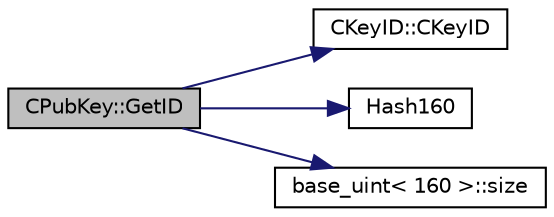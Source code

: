 digraph "CPubKey::GetID"
{
  edge [fontname="Helvetica",fontsize="10",labelfontname="Helvetica",labelfontsize="10"];
  node [fontname="Helvetica",fontsize="10",shape=record];
  rankdir="LR";
  Node161 [label="CPubKey::GetID",height=0.2,width=0.4,color="black", fillcolor="grey75", style="filled", fontcolor="black"];
  Node161 -> Node162 [color="midnightblue",fontsize="10",style="solid",fontname="Helvetica"];
  Node162 [label="CKeyID::CKeyID",height=0.2,width=0.4,color="black", fillcolor="white", style="filled",URL="$dd/d88/class_c_key_i_d.html#a01dbd3c37820a2ffe89d106c6a7cf53d"];
  Node161 -> Node163 [color="midnightblue",fontsize="10",style="solid",fontname="Helvetica"];
  Node163 [label="Hash160",height=0.2,width=0.4,color="black", fillcolor="white", style="filled",URL="$db/dfb/hash_8h.html#a4490f70ddae16e9e48460a0416a48a6b"];
  Node161 -> Node164 [color="midnightblue",fontsize="10",style="solid",fontname="Helvetica"];
  Node164 [label="base_uint\< 160 \>::size",height=0.2,width=0.4,color="black", fillcolor="white", style="filled",URL="$da/df7/classbase__uint.html#a1f49b034e686269601ea89b0319b8004"];
}

